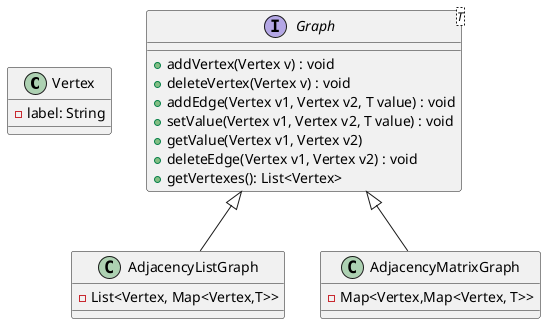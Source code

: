 @startuml
class Vertex{
    - label: String
}
interface Graph<T>{
    + addVertex(Vertex v) : void
    + deleteVertex(Vertex v) : void
    + addEdge(Vertex v1, Vertex v2, T value) : void
    + setValue(Vertex v1, Vertex v2, T value) : void
    + getValue(Vertex v1, Vertex v2)
    + deleteEdge(Vertex v1, Vertex v2) : void
    + getVertexes(): List<Vertex>
}

class AdjacencyListGraph{
    - List<Vertex, Map<Vertex,T>>
}
class AdjacencyMatrixGraph{
    - Map<Vertex,Map<Vertex, T>>
}
Graph <|-- AdjacencyMatrixGraph
Graph <|-- AdjacencyListGraph
@enduml